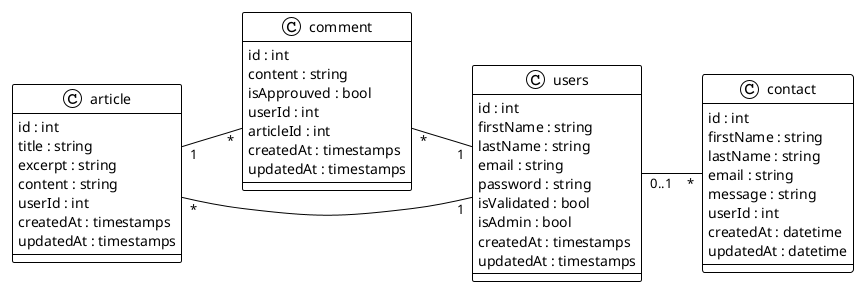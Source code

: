 @startuml

!theme plain
left to right direction

class article {
    id : int
    title : string
    excerpt : string
    content : string
    userId : int
    createdAt : timestamps
    updatedAt : timestamps
}

class comment {
    id : int
    content : string
    isApprouved : bool
    userId : int
    articleId : int
    createdAt : timestamps
    updatedAt : timestamps
}

class users {
   id : int
   firstName : string
   lastName : string
   email : string
   password : string
   isValidated : bool
   isAdmin : bool
   createdAt : timestamps
   updatedAt : timestamps
}

class contact {
    id : int
    firstName : string
    lastName : string
    email : string
    message : string
    userId : int
    createdAt : datetime
    updatedAt : datetime
}

article "*" -- "1" users
comment "*" -- "1" users
article "1" -- "*" comment
users "0..1" -- "*" contact

@enduml